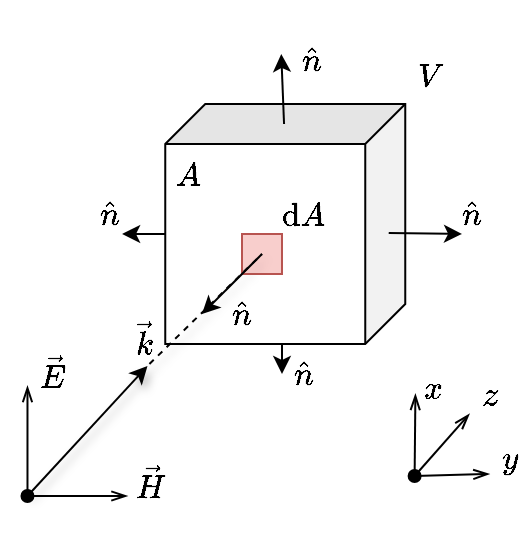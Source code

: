 <mxfile version="18.0.6" type="device"><diagram id="U_iILSM88MHI5gb71mpy" name="Page-1"><mxGraphModel dx="1422" dy="880" grid="1" gridSize="10" guides="1" tooltips="1" connect="1" arrows="1" fold="1" page="1" pageScale="1" pageWidth="1654" pageHeight="1169" math="1" shadow="0"><root><mxCell id="0"/><mxCell id="1" parent="0"/><mxCell id="tRK2bk7bulKhNRazo6B6-1" value="" style="shape=cube;whiteSpace=wrap;html=1;boundedLbl=1;backgroundOutline=1;darkOpacity=0.05;darkOpacity2=0.1;rotation=90;" vertex="1" parent="1"><mxGeometry x="201.63" y="125" width="120" height="120" as="geometry"/></mxCell><mxCell id="tRK2bk7bulKhNRazo6B6-2" value="" style="endArrow=openThin;html=1;rounded=0;endFill=0;startArrow=oval;startFill=1;" edge="1" parent="1"><mxGeometry width="50" height="50" relative="1" as="geometry"><mxPoint x="132.74" y="321" as="sourcePoint"/><mxPoint x="132.74" y="266" as="targetPoint"/></mxGeometry></mxCell><mxCell id="tRK2bk7bulKhNRazo6B6-3" value="" style="endArrow=openThin;html=1;rounded=0;endFill=0;" edge="1" parent="1"><mxGeometry width="50" height="50" relative="1" as="geometry"><mxPoint x="132.74" y="321" as="sourcePoint"/><mxPoint x="182.74" y="321" as="targetPoint"/></mxGeometry></mxCell><mxCell id="tRK2bk7bulKhNRazo6B6-4" value="" style="endArrow=classic;html=1;endFill=1;strokeWidth=1;strokeColor=default;targetPerimeterSpacing=0;sourcePerimeterSpacing=7;rounded=0;shadow=1;" edge="1" parent="1"><mxGeometry width="50" height="50" relative="1" as="geometry"><mxPoint x="132.74" y="321" as="sourcePoint"/><mxPoint x="192.74" y="256" as="targetPoint"/></mxGeometry></mxCell><mxCell id="tRK2bk7bulKhNRazo6B6-5" value="" style="endArrow=openThin;html=1;rounded=0;endFill=0;startArrow=oval;startFill=1;" edge="1" parent="1"><mxGeometry width="50" height="50" relative="1" as="geometry"><mxPoint x="326.31" y="311" as="sourcePoint"/><mxPoint x="326.7" y="270" as="targetPoint"/></mxGeometry></mxCell><mxCell id="tRK2bk7bulKhNRazo6B6-6" value="" style="endArrow=openThin;html=1;rounded=0;endFill=0;" edge="1" parent="1"><mxGeometry width="50" height="50" relative="1" as="geometry"><mxPoint x="326.31" y="311" as="sourcePoint"/><mxPoint x="363.7" y="310" as="targetPoint"/></mxGeometry></mxCell><mxCell id="tRK2bk7bulKhNRazo6B6-7" value="" style="endArrow=openThin;html=1;endFill=0;strokeWidth=1;strokeColor=default;targetPerimeterSpacing=0;sourcePerimeterSpacing=7;rounded=0;shadow=0;" edge="1" parent="1"><mxGeometry width="50" height="50" relative="1" as="geometry"><mxPoint x="326.31" y="311" as="sourcePoint"/><mxPoint x="353.7" y="280" as="targetPoint"/></mxGeometry></mxCell><mxCell id="tRK2bk7bulKhNRazo6B6-8" value="&lt;font face=&quot;serif&quot; style=&quot;font-size: 16px;&quot;&gt;$$ x $$&lt;/font&gt;" style="text;html=1;strokeColor=none;fillColor=none;align=center;verticalAlign=middle;whiteSpace=wrap;rounded=0;" vertex="1" parent="1"><mxGeometry x="326.31" y="255" width="20" height="21.65" as="geometry"/></mxCell><mxCell id="tRK2bk7bulKhNRazo6B6-9" value="&lt;font face=&quot;serif&quot; style=&quot;font-size: 16px;&quot;&gt;$$ y $$&lt;/font&gt;" style="text;html=1;strokeColor=none;fillColor=none;align=center;verticalAlign=middle;whiteSpace=wrap;rounded=0;" vertex="1" parent="1"><mxGeometry x="363.7" y="290" width="20" height="21.65" as="geometry"/></mxCell><mxCell id="tRK2bk7bulKhNRazo6B6-10" value="&lt;font face=&quot;serif&quot; style=&quot;font-size: 17px;&quot;&gt;$$ z $$&lt;/font&gt;" style="text;html=1;strokeColor=none;fillColor=none;align=center;verticalAlign=middle;whiteSpace=wrap;rounded=0;" vertex="1" parent="1"><mxGeometry x="353.7" y="255" width="20" height="30" as="geometry"/></mxCell><mxCell id="tRK2bk7bulKhNRazo6B6-11" value="&lt;font face=&quot;serif&quot; style=&quot;font-size: 16px;&quot;&gt;$$ \vec{E} $$&lt;/font&gt;" style="text;html=1;strokeColor=none;fillColor=none;align=center;verticalAlign=middle;whiteSpace=wrap;rounded=0;" vertex="1" parent="1"><mxGeometry x="130.0" y="245" width="30" height="30" as="geometry"/></mxCell><mxCell id="tRK2bk7bulKhNRazo6B6-12" value="&lt;font face=&quot;serif&quot; style=&quot;font-size: 16px;&quot;&gt;$$ \vec{H} $$&lt;/font&gt;" style="text;html=1;strokeColor=none;fillColor=none;align=center;verticalAlign=middle;whiteSpace=wrap;rounded=0;" vertex="1" parent="1"><mxGeometry x="189.02" y="301.65" width="10" height="26.65" as="geometry"/></mxCell><mxCell id="tRK2bk7bulKhNRazo6B6-13" value="&lt;font face=&quot;serif&quot; style=&quot;font-size: 16px;&quot;&gt;$$ \vec{k} $$&lt;/font&gt;" style="text;html=1;strokeColor=none;fillColor=none;align=center;verticalAlign=middle;whiteSpace=wrap;rounded=0;" vertex="1" parent="1"><mxGeometry x="185.98" y="230" width="10" height="25" as="geometry"/></mxCell><mxCell id="tRK2bk7bulKhNRazo6B6-14" value="" style="rounded=0;whiteSpace=wrap;html=1;fontSize=16;fillColor=#f8cecc;strokeColor=#b85450;" vertex="1" parent="1"><mxGeometry x="240" y="190" width="20" height="20" as="geometry"/></mxCell><mxCell id="tRK2bk7bulKhNRazo6B6-15" value="&lt;font face=&quot;serif&quot; style=&quot;font-size: 16px;&quot;&gt;$$ \hat{n} $$&lt;/font&gt;" style="text;html=1;strokeColor=none;fillColor=none;align=center;verticalAlign=middle;whiteSpace=wrap;rounded=0;" vertex="1" parent="1"><mxGeometry x="230" y="215" width="20" height="30" as="geometry"/></mxCell><mxCell id="tRK2bk7bulKhNRazo6B6-16" value="" style="endArrow=classic;html=1;rounded=0;endFill=1;strokeColor=#000000;startArrow=none;shadow=0;" edge="1" parent="1"><mxGeometry width="50" height="50" relative="1" as="geometry"><mxPoint x="250.0" y="200" as="sourcePoint"/><mxPoint x="220" y="230" as="targetPoint"/></mxGeometry></mxCell><mxCell id="tRK2bk7bulKhNRazo6B6-17" value="&lt;font face=&quot;serif&quot; style=&quot;font-size: 16px;&quot;&gt;$$ \mathrm{d}A $$&lt;/font&gt;" style="text;html=1;strokeColor=none;fillColor=none;align=center;verticalAlign=middle;whiteSpace=wrap;rounded=0;" vertex="1" parent="1"><mxGeometry x="261.03" y="170" width="20" height="20" as="geometry"/></mxCell><mxCell id="tRK2bk7bulKhNRazo6B6-18" value="&lt;font face=&quot;serif&quot; style=&quot;font-size: 16px;&quot;&gt;$$ A $$&lt;/font&gt;" style="text;html=1;strokeColor=none;fillColor=none;align=center;verticalAlign=middle;whiteSpace=wrap;rounded=0;" vertex="1" parent="1"><mxGeometry x="189.02" y="140" width="48.37" height="40" as="geometry"/></mxCell><mxCell id="tRK2bk7bulKhNRazo6B6-19" value="" style="endArrow=classic;html=1;rounded=0;endFill=1;strokeColor=#000000;startArrow=none;" edge="1" parent="1"><mxGeometry width="50" height="50" relative="1" as="geometry"><mxPoint x="261.03" y="135" as="sourcePoint"/><mxPoint x="259.63" y="100" as="targetPoint"/></mxGeometry></mxCell><mxCell id="tRK2bk7bulKhNRazo6B6-20" value="" style="endArrow=classic;html=1;rounded=0;endFill=1;strokeColor=#000000;startArrow=none;" edge="1" parent="1"><mxGeometry width="50" height="50" relative="1" as="geometry"><mxPoint x="313.36" y="189.53" as="sourcePoint"/><mxPoint x="350" y="190" as="targetPoint"/></mxGeometry></mxCell><mxCell id="tRK2bk7bulKhNRazo6B6-21" value="" style="endArrow=classic;html=1;rounded=0;endFill=1;strokeColor=#000000;startArrow=none;" edge="1" parent="1"><mxGeometry width="50" height="50" relative="1" as="geometry"><mxPoint x="260.0" y="245" as="sourcePoint"/><mxPoint x="260.0" y="260" as="targetPoint"/></mxGeometry></mxCell><mxCell id="tRK2bk7bulKhNRazo6B6-22" value="" style="endArrow=classic;html=1;rounded=0;endFill=1;strokeColor=#000000;startArrow=none;" edge="1" parent="1"><mxGeometry width="50" height="50" relative="1" as="geometry"><mxPoint x="201.92" y="190.0" as="sourcePoint"/><mxPoint x="180.05" y="190" as="targetPoint"/></mxGeometry></mxCell><mxCell id="tRK2bk7bulKhNRazo6B6-23" value="&lt;font face=&quot;serif&quot; style=&quot;font-size: 16px;&quot;&gt;$$ \hat{n} $$&lt;/font&gt;" style="text;html=1;strokeColor=none;fillColor=none;align=center;verticalAlign=middle;whiteSpace=wrap;rounded=0;" vertex="1" parent="1"><mxGeometry x="340" y="165" width="30" height="30" as="geometry"/></mxCell><mxCell id="tRK2bk7bulKhNRazo6B6-24" value="&lt;font face=&quot;serif&quot; style=&quot;font-size: 16px;&quot;&gt;$$ \hat{n} $$&lt;/font&gt;" style="text;html=1;strokeColor=none;fillColor=none;align=center;verticalAlign=middle;whiteSpace=wrap;rounded=0;" vertex="1" parent="1"><mxGeometry x="256.03" y="245" width="30" height="30" as="geometry"/></mxCell><mxCell id="tRK2bk7bulKhNRazo6B6-25" value="&lt;font face=&quot;serif&quot; style=&quot;font-size: 16px;&quot;&gt;$$ \hat{n} $$&lt;/font&gt;" style="text;html=1;strokeColor=none;fillColor=none;align=center;verticalAlign=middle;whiteSpace=wrap;rounded=0;" vertex="1" parent="1"><mxGeometry x="260" y="90" width="30" height="25" as="geometry"/></mxCell><mxCell id="tRK2bk7bulKhNRazo6B6-26" value="&lt;font face=&quot;serif&quot; style=&quot;font-size: 16px;&quot;&gt;$$ \hat{n} $$&lt;/font&gt;" style="text;html=1;strokeColor=none;fillColor=none;align=center;verticalAlign=middle;whiteSpace=wrap;rounded=0;" vertex="1" parent="1"><mxGeometry x="159.02" y="165" width="30" height="30" as="geometry"/></mxCell><mxCell id="tRK2bk7bulKhNRazo6B6-27" value="" style="endArrow=none;html=1;endFill=0;strokeWidth=1;strokeColor=default;sourcePerimeterSpacing=7;rounded=0;shadow=1;dashed=1;" edge="1" parent="1"><mxGeometry width="50" height="50" relative="1" as="geometry"><mxPoint x="193.72" y="255" as="sourcePoint"/><mxPoint x="250.0" y="200" as="targetPoint"/></mxGeometry></mxCell><mxCell id="tRK2bk7bulKhNRazo6B6-28" value="&lt;font face=&quot;serif&quot; style=&quot;font-size: 16px;&quot;&gt;$$ V $$&lt;/font&gt;" style="text;html=1;strokeColor=none;fillColor=none;align=center;verticalAlign=middle;whiteSpace=wrap;rounded=0;" vertex="1" parent="1"><mxGeometry x="310" y="90" width="48.37" height="40" as="geometry"/></mxCell></root></mxGraphModel></diagram></mxfile>